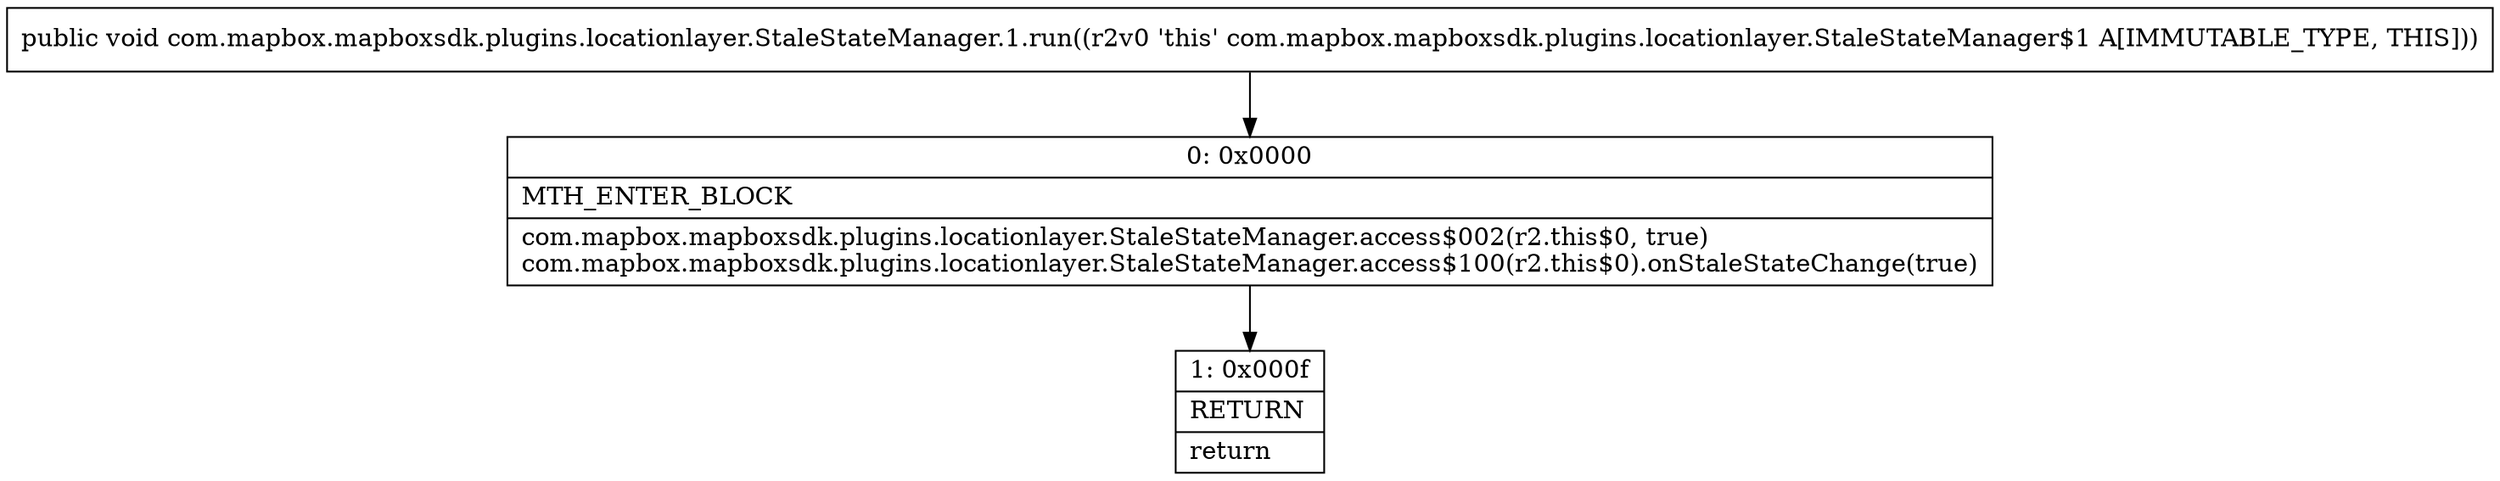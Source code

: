 digraph "CFG forcom.mapbox.mapboxsdk.plugins.locationlayer.StaleStateManager.1.run()V" {
Node_0 [shape=record,label="{0\:\ 0x0000|MTH_ENTER_BLOCK\l|com.mapbox.mapboxsdk.plugins.locationlayer.StaleStateManager.access$002(r2.this$0, true)\lcom.mapbox.mapboxsdk.plugins.locationlayer.StaleStateManager.access$100(r2.this$0).onStaleStateChange(true)\l}"];
Node_1 [shape=record,label="{1\:\ 0x000f|RETURN\l|return\l}"];
MethodNode[shape=record,label="{public void com.mapbox.mapboxsdk.plugins.locationlayer.StaleStateManager.1.run((r2v0 'this' com.mapbox.mapboxsdk.plugins.locationlayer.StaleStateManager$1 A[IMMUTABLE_TYPE, THIS])) }"];
MethodNode -> Node_0;
Node_0 -> Node_1;
}

